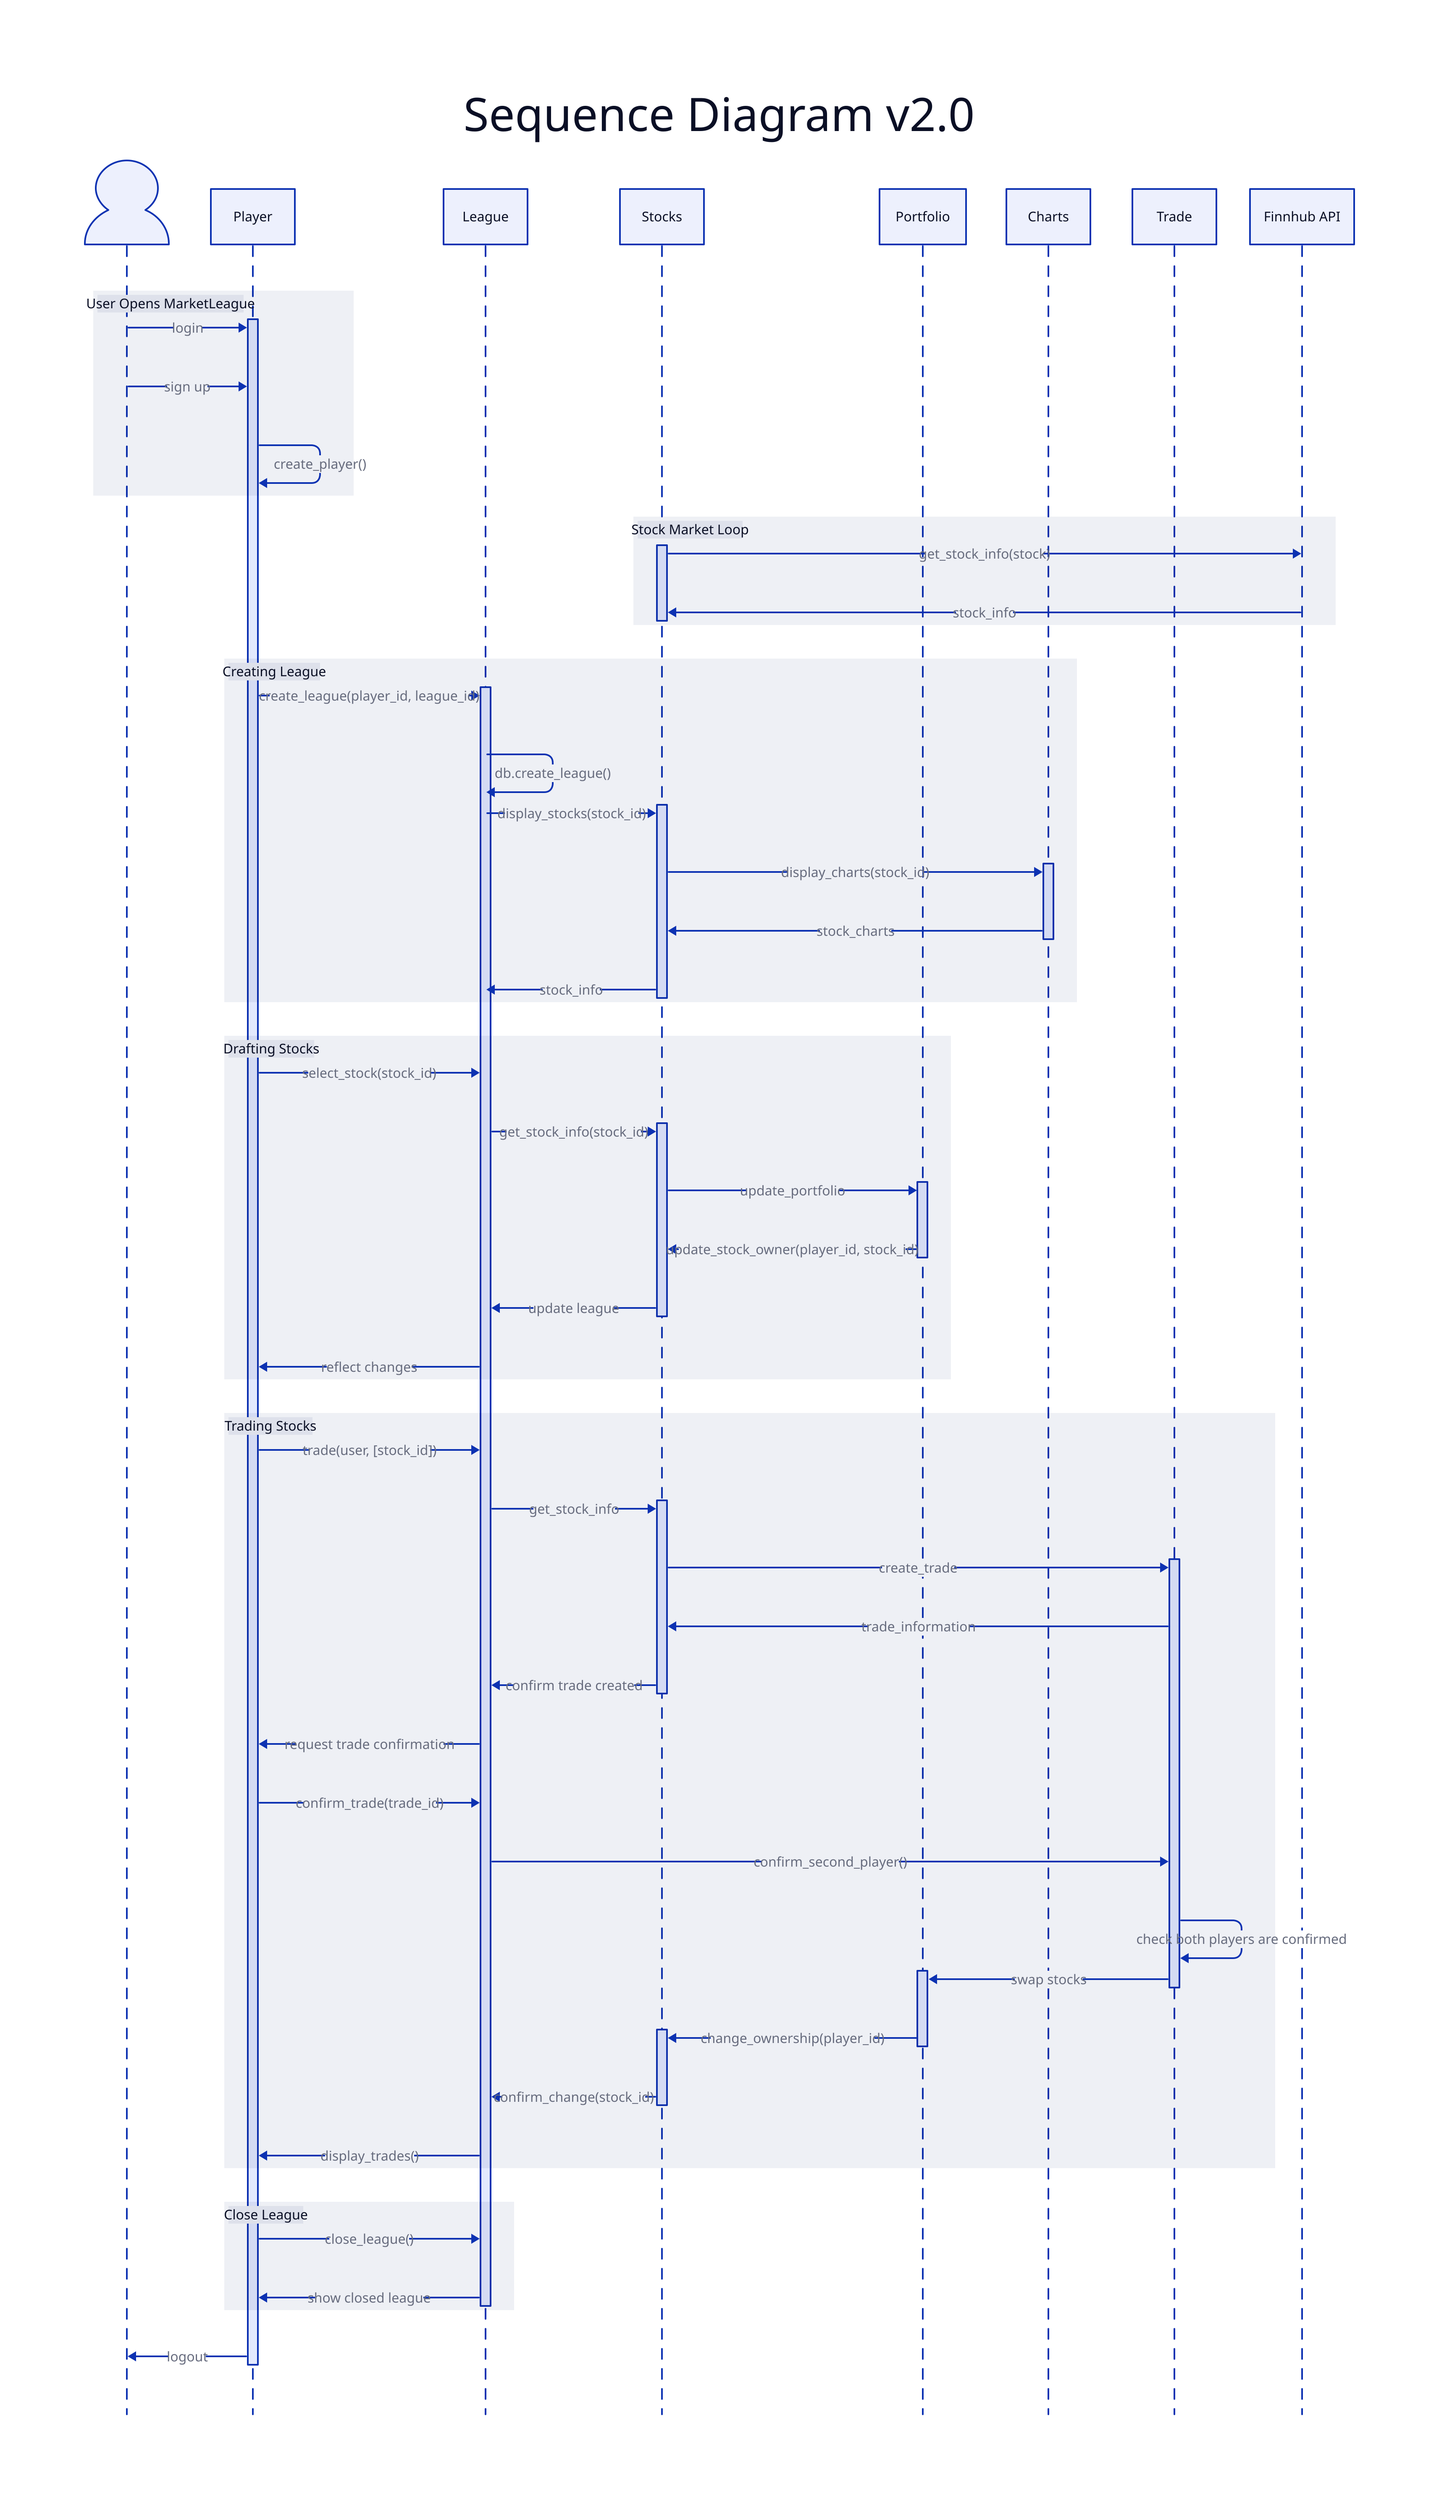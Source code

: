 # Sequence Diagram v2.0

title: "Sequence Diagram v2.0" {
  shape: text
  near: top-center
  style: {
    font-size: 55
  }
}

# ######################
# # Boilerplate Setup ##
# ######################

direction: right
shape: sequence_diagram
"": {
  shape: person
}
Player
League
Stocks
Portfolio
Charts
Trade
Finnhub API

# ######################
# #  Boilerplate END  ##
# ######################

User Opens MarketLeague: {
  "" -> Player.play_game: login
  "" -> Player.play_game: sign up
  Player.play_game -> Player.play_game: create_player()
}

# Stock Market Loop
Stock Market Loop: {
  Stocks.daily_stock_update -> Finnhub API: get_stock_info(stock)
  Finnhub API -> Stocks.daily_stock_update: stock_info
}

# Creating League
Creating League: {
  Player.play_game -> League.league: create_league(player_id, league_id)
  League -> League: db.create_league()
  League -> Stocks.display_stocks: display_stocks(stock_id)
  Stocks.display_stocks -> Charts.stock_chart: display_charts(stock_id)
  Charts.stock_chart -> Stocks.display_stocks: stock_charts
  Stocks.display_stocks -> League: stock_info
}

# Drafting Stocks for League
Drafting Stocks: {
  Player.play_game -> League.league: select_stock(stock_id)
  League.league -> Stocks.stock_info: get_stock_info(stock_id)
  Stocks.stock_info -> Portfolio.users_portfolio: update_portfolio
  Portfolio.users_portfolio -> Stocks.stock_info: update_stock_owner(player_id, stock_id)
  Stocks.stock_info -> League.league: update league
  League.league -> Player.play_game: reflect changes
}

# Trading Stocks
Trading Stocks: {
  # Initial Trade Request
  Player.player -> League.league: trade(user, \[stock_id\])
  League.league -> Stocks.stock: get_stock_info
  Stocks.stock -> Trade.record_trade: create_trade
  Trade.record_trade -> Stocks.stock: trade_information
  Stocks.stock -> League.league: confirm trade created
  League.league -> Player.player: request trade confirmation

  # Trading Confirmation
  Player.player -> League.league: confirm_trade(trade_id)
  League.league -> Trade.record_trade: confirm_second_player()
  Trade.record_trade -> Trade.record_trade: check both players are confirmed
  Trade.record_trade -> Portfolio.update_portfolio: swap stocks
  Portfolio.update_portfolio -> Stocks.stock_update: change_ownership(player_id)
  Stocks.stock_update -> League.league: confirm_change(stock_id)
  League.league -> Player.player: display_trades()
}

# Close League
Close League: {
  Player.play_game -> League.league: close_league()
  League.league -> Player.play_game: show closed league
}

Player.play_game -> "": logout
